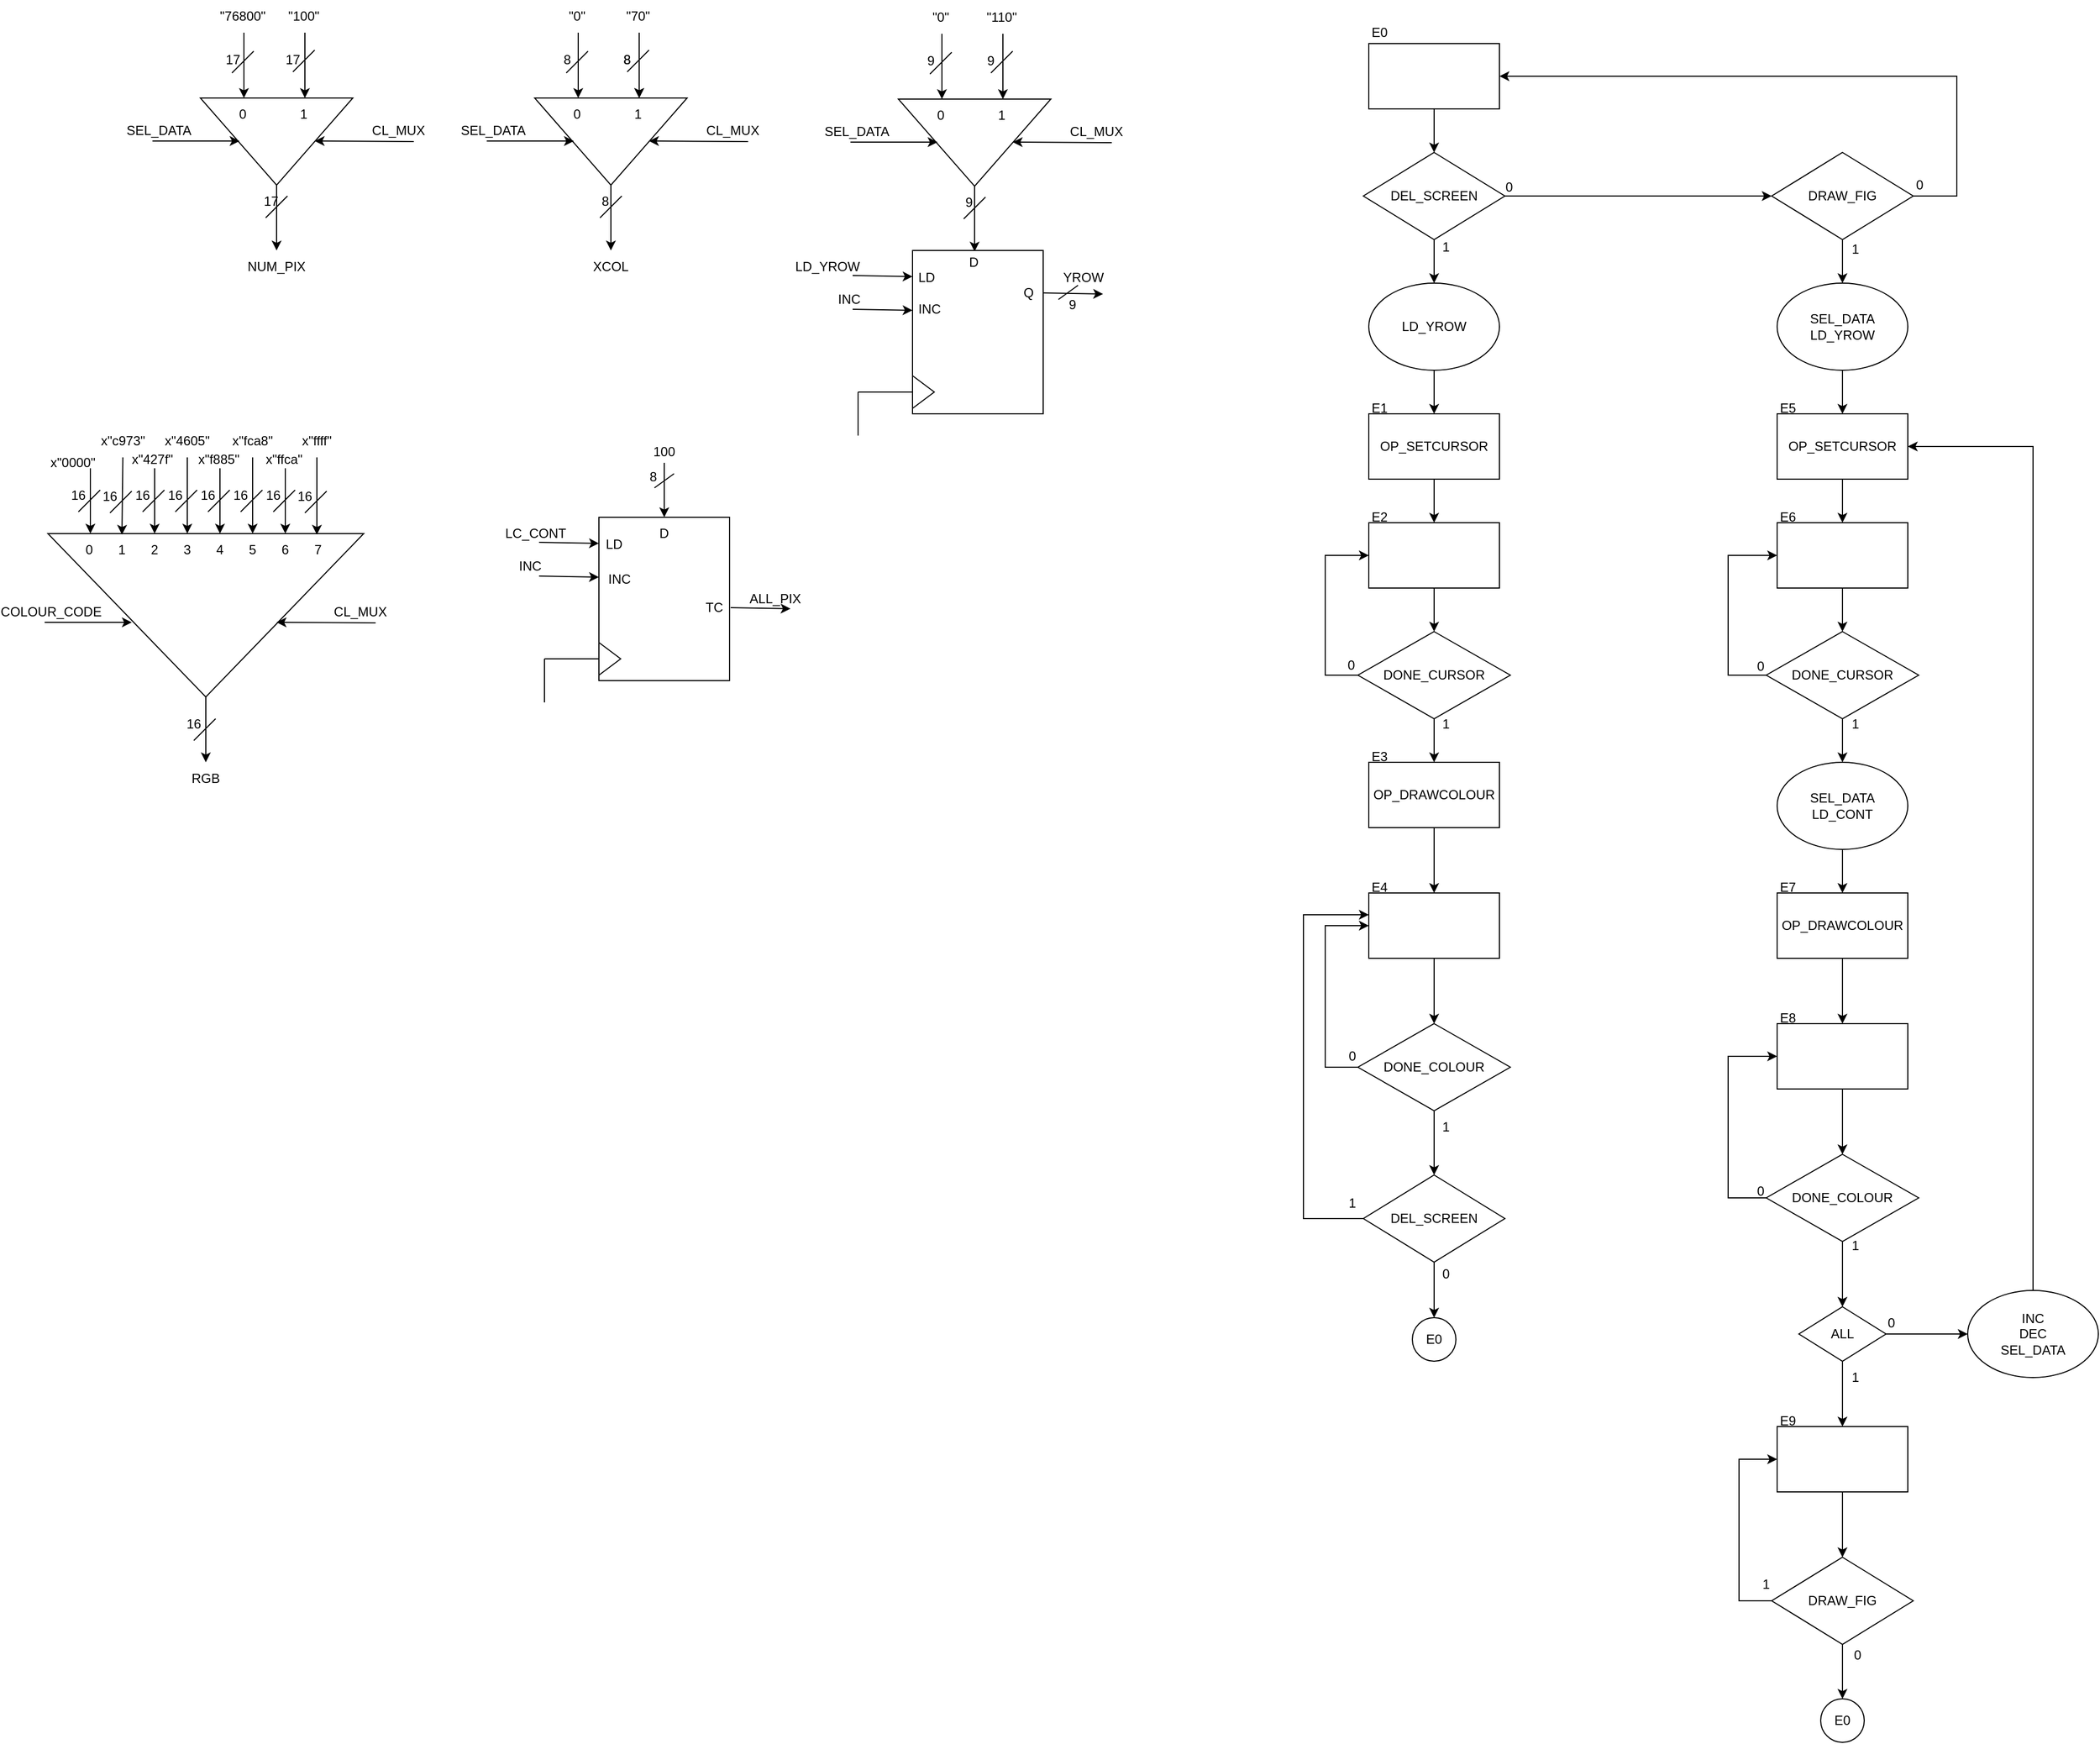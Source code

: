<mxfile version="20.5.1" type="onedrive"><diagram id="f9Krk2Z9ukGg-gBR1QlP" name="Página-1"><mxGraphModel grid="1" page="1" gridSize="10" guides="1" tooltips="1" connect="1" arrows="1" fold="1" pageScale="1" pageWidth="827" pageHeight="1169" math="0" shadow="0"><root><mxCell id="0"/><mxCell id="1" parent="0"/><mxCell id="RwwSbofDr1X14OqFHABp-1" value="" style="rounded=0;whiteSpace=wrap;html=1;fontSize=12;align=left;" vertex="1" parent="1"><mxGeometry x="-267" y="500" width="120" height="150" as="geometry"/></mxCell><mxCell id="RwwSbofDr1X14OqFHABp-2" value="" style="triangle;whiteSpace=wrap;html=1;fontSize=12;" vertex="1" parent="1"><mxGeometry x="-267" y="615" width="20" height="30" as="geometry"/></mxCell><mxCell id="RwwSbofDr1X14OqFHABp-3" value="" style="endArrow=none;html=1;rounded=0;fontSize=12;entryX=0;entryY=0.5;entryDx=0;entryDy=0;" edge="1" parent="1"><mxGeometry width="50" height="50" relative="1" as="geometry"><mxPoint x="-317" y="630" as="sourcePoint"/><mxPoint x="-267" y="630" as="targetPoint"/></mxGeometry></mxCell><mxCell id="RwwSbofDr1X14OqFHABp-4" value="" style="endArrow=none;html=1;rounded=0;fontSize=12;" edge="1" parent="1"><mxGeometry width="50" height="50" relative="1" as="geometry"><mxPoint x="-317" y="670" as="sourcePoint"/><mxPoint x="-317" y="630" as="targetPoint"/></mxGeometry></mxCell><mxCell id="RwwSbofDr1X14OqFHABp-5" value="" style="endArrow=classic;html=1;rounded=0;fontSize=12;" edge="1" parent="1"><mxGeometry width="50" height="50" relative="1" as="geometry"><mxPoint x="-322" y="523" as="sourcePoint"/><mxPoint x="-267" y="524" as="targetPoint"/></mxGeometry></mxCell><mxCell id="RwwSbofDr1X14OqFHABp-6" value="" style="endArrow=classic;html=1;rounded=0;fontSize=12;" edge="1" parent="1"><mxGeometry width="50" height="50" relative="1" as="geometry"><mxPoint x="-322" y="554" as="sourcePoint"/><mxPoint x="-267" y="555" as="targetPoint"/></mxGeometry></mxCell><mxCell id="RwwSbofDr1X14OqFHABp-7" value="" style="endArrow=classic;html=1;rounded=0;fontSize=12;" edge="1" parent="1"><mxGeometry width="50" height="50" relative="1" as="geometry"><mxPoint x="-146" y="583" as="sourcePoint"/><mxPoint x="-91" y="584" as="targetPoint"/></mxGeometry></mxCell><mxCell id="RwwSbofDr1X14OqFHABp-8" value="" style="endArrow=classic;html=1;rounded=0;fontSize=12;entryX=0.5;entryY=0;entryDx=0;entryDy=0;" edge="1" parent="1" target="RwwSbofDr1X14OqFHABp-1"><mxGeometry width="50" height="50" relative="1" as="geometry"><mxPoint x="-207" y="450" as="sourcePoint"/><mxPoint x="-107" y="500" as="targetPoint"/></mxGeometry></mxCell><mxCell id="RwwSbofDr1X14OqFHABp-9" value="100" style="text;html=1;strokeColor=none;fillColor=none;align=center;verticalAlign=middle;whiteSpace=wrap;rounded=0;" vertex="1" parent="1"><mxGeometry x="-237" y="425" width="60" height="30" as="geometry"/></mxCell><mxCell id="RwwSbofDr1X14OqFHABp-13" value="LC_CONT" style="text;html=1;strokeColor=none;fillColor=none;align=center;verticalAlign=middle;whiteSpace=wrap;rounded=0;" vertex="1" parent="1"><mxGeometry x="-355" y="500" width="60" height="30" as="geometry"/></mxCell><mxCell id="RwwSbofDr1X14OqFHABp-14" value="INC" style="text;html=1;strokeColor=none;fillColor=none;align=center;verticalAlign=middle;whiteSpace=wrap;rounded=0;" vertex="1" parent="1"><mxGeometry x="-360" y="530" width="60" height="30" as="geometry"/></mxCell><mxCell id="RwwSbofDr1X14OqFHABp-15" value="ALL_PIX" style="text;html=1;strokeColor=none;fillColor=none;align=center;verticalAlign=middle;whiteSpace=wrap;rounded=0;" vertex="1" parent="1"><mxGeometry x="-135" y="560" width="60" height="30" as="geometry"/></mxCell><mxCell id="RwwSbofDr1X14OqFHABp-16" value="" style="endArrow=none;html=1;rounded=0;" edge="1" parent="1"><mxGeometry width="50" height="50" relative="1" as="geometry"><mxPoint x="-216" y="473" as="sourcePoint"/><mxPoint x="-198" y="460" as="targetPoint"/></mxGeometry></mxCell><mxCell id="RwwSbofDr1X14OqFHABp-17" value="8" style="text;html=1;strokeColor=none;fillColor=none;align=center;verticalAlign=middle;whiteSpace=wrap;rounded=0;" vertex="1" parent="1"><mxGeometry x="-232" y="453" width="30" height="20" as="geometry"/></mxCell><mxCell id="RwwSbofDr1X14OqFHABp-18" value="D" style="text;html=1;strokeColor=none;fillColor=none;align=center;verticalAlign=middle;whiteSpace=wrap;rounded=0;" vertex="1" parent="1"><mxGeometry x="-237" y="500" width="60" height="30" as="geometry"/></mxCell><mxCell id="RwwSbofDr1X14OqFHABp-19" value="LD" style="text;html=1;strokeColor=none;fillColor=none;align=center;verticalAlign=middle;whiteSpace=wrap;rounded=0;" vertex="1" parent="1"><mxGeometry x="-283" y="510" width="60" height="30" as="geometry"/></mxCell><mxCell id="RwwSbofDr1X14OqFHABp-20" value="INC" style="text;html=1;strokeColor=none;fillColor=none;align=center;verticalAlign=middle;whiteSpace=wrap;rounded=0;" vertex="1" parent="1"><mxGeometry x="-278" y="542" width="60" height="30" as="geometry"/></mxCell><mxCell id="RwwSbofDr1X14OqFHABp-21" value="TC" style="text;html=1;strokeColor=none;fillColor=none;align=center;verticalAlign=middle;whiteSpace=wrap;rounded=0;" vertex="1" parent="1"><mxGeometry x="-191" y="568" width="60" height="30" as="geometry"/></mxCell><mxCell id="RwwSbofDr1X14OqFHABp-22" value="" style="triangle;whiteSpace=wrap;html=1;rotation=90;" vertex="1" parent="1"><mxGeometry x="-296" y="85" width="80" height="140" as="geometry"/></mxCell><mxCell id="RwwSbofDr1X14OqFHABp-23" value="" style="endArrow=classic;html=1;rounded=0;" edge="1" parent="1"><mxGeometry width="50" height="50" relative="1" as="geometry"><mxPoint x="-286" y="55" as="sourcePoint"/><mxPoint x="-286" y="115" as="targetPoint"/></mxGeometry></mxCell><mxCell id="RwwSbofDr1X14OqFHABp-24" value="" style="endArrow=classic;html=1;rounded=0;" edge="1" parent="1"><mxGeometry width="50" height="50" relative="1" as="geometry"><mxPoint x="-230" y="55" as="sourcePoint"/><mxPoint x="-230" y="115" as="targetPoint"/></mxGeometry></mxCell><mxCell id="RwwSbofDr1X14OqFHABp-25" value="0" style="text;html=1;strokeColor=none;fillColor=none;align=center;verticalAlign=middle;whiteSpace=wrap;rounded=0;" vertex="1" parent="1"><mxGeometry x="-302" y="115" width="30" height="30" as="geometry"/></mxCell><mxCell id="RwwSbofDr1X14OqFHABp-26" value="1" style="text;html=1;strokeColor=none;fillColor=none;align=center;verticalAlign=middle;whiteSpace=wrap;rounded=0;" vertex="1" parent="1"><mxGeometry x="-241" y="115" width="20" height="30" as="geometry"/></mxCell><mxCell id="RwwSbofDr1X14OqFHABp-27" value="" style="endArrow=classic;html=1;rounded=0;" edge="1" parent="1"><mxGeometry width="50" height="50" relative="1" as="geometry"><mxPoint x="-370" y="154.5" as="sourcePoint"/><mxPoint x="-290" y="154.5" as="targetPoint"/></mxGeometry></mxCell><mxCell id="RwwSbofDr1X14OqFHABp-28" value="" style="endArrow=classic;html=1;rounded=0;" edge="1" parent="1"><mxGeometry width="50" height="50" relative="1" as="geometry"><mxPoint x="-130" y="155" as="sourcePoint"/><mxPoint x="-221" y="154.5" as="targetPoint"/></mxGeometry></mxCell><mxCell id="RwwSbofDr1X14OqFHABp-29" value="&quot;0&quot;" style="text;html=1;strokeColor=none;fillColor=none;align=center;verticalAlign=middle;whiteSpace=wrap;rounded=0;" vertex="1" parent="1"><mxGeometry x="-317" y="25" width="60" height="30" as="geometry"/></mxCell><mxCell id="RwwSbofDr1X14OqFHABp-30" value="&quot;70&quot;" style="text;html=1;strokeColor=none;fillColor=none;align=center;verticalAlign=middle;whiteSpace=wrap;rounded=0;" vertex="1" parent="1"><mxGeometry x="-261" y="25" width="60" height="30" as="geometry"/></mxCell><mxCell id="RwwSbofDr1X14OqFHABp-31" value="SEL_DATA" style="text;html=1;strokeColor=none;fillColor=none;align=center;verticalAlign=middle;whiteSpace=wrap;rounded=0;" vertex="1" parent="1"><mxGeometry x="-394" y="130" width="60" height="30" as="geometry"/></mxCell><mxCell id="RwwSbofDr1X14OqFHABp-34" value="CL_MUX" style="text;html=1;strokeColor=none;fillColor=none;align=center;verticalAlign=middle;whiteSpace=wrap;rounded=0;" vertex="1" parent="1"><mxGeometry x="-174" y="130" width="60" height="30" as="geometry"/></mxCell><mxCell id="RwwSbofDr1X14OqFHABp-35" value="" style="endArrow=classic;html=1;rounded=0;" edge="1" parent="1"><mxGeometry width="50" height="50" relative="1" as="geometry"><mxPoint x="-256" y="195" as="sourcePoint"/><mxPoint x="-256" y="255" as="targetPoint"/></mxGeometry></mxCell><mxCell id="RwwSbofDr1X14OqFHABp-36" value="XCOL" style="text;html=1;strokeColor=none;fillColor=none;align=center;verticalAlign=middle;whiteSpace=wrap;rounded=0;" vertex="1" parent="1"><mxGeometry x="-286" y="255" width="60" height="30" as="geometry"/></mxCell><mxCell id="RwwSbofDr1X14OqFHABp-37" value="" style="endArrow=none;html=1;rounded=0;" edge="1" parent="1"><mxGeometry width="50" height="50" relative="1" as="geometry"><mxPoint x="-297" y="92" as="sourcePoint"/><mxPoint x="-277" y="72" as="targetPoint"/></mxGeometry></mxCell><mxCell id="RwwSbofDr1X14OqFHABp-38" value="" style="endArrow=none;html=1;rounded=0;" edge="1" parent="1"><mxGeometry width="50" height="50" relative="1" as="geometry"><mxPoint x="-241" y="91" as="sourcePoint"/><mxPoint x="-221" y="71" as="targetPoint"/></mxGeometry></mxCell><mxCell id="RwwSbofDr1X14OqFHABp-39" value="" style="endArrow=none;html=1;rounded=0;" edge="1" parent="1"><mxGeometry width="50" height="50" relative="1" as="geometry"><mxPoint x="-266" y="225" as="sourcePoint"/><mxPoint x="-246" y="205" as="targetPoint"/></mxGeometry></mxCell><mxCell id="RwwSbofDr1X14OqFHABp-40" value="8" style="text;html=1;strokeColor=none;fillColor=none;align=center;verticalAlign=middle;whiteSpace=wrap;rounded=0;" vertex="1" parent="1"><mxGeometry x="-311" y="65" width="30" height="30" as="geometry"/></mxCell><mxCell id="RwwSbofDr1X14OqFHABp-41" value="8" style="text;html=1;strokeColor=none;fillColor=none;align=center;verticalAlign=middle;whiteSpace=wrap;rounded=0;" vertex="1" parent="1"><mxGeometry x="-256" y="65" width="30" height="30" as="geometry"/></mxCell><mxCell id="RwwSbofDr1X14OqFHABp-42" value="8" style="text;html=1;strokeColor=none;fillColor=none;align=center;verticalAlign=middle;whiteSpace=wrap;rounded=0;" vertex="1" parent="1"><mxGeometry x="-276" y="195" width="30" height="30" as="geometry"/></mxCell><mxCell id="RwwSbofDr1X14OqFHABp-43" value="" style="triangle;whiteSpace=wrap;html=1;rotation=90;" vertex="1" parent="1"><mxGeometry x="-603" y="85" width="80" height="140" as="geometry"/></mxCell><mxCell id="RwwSbofDr1X14OqFHABp-44" value="" style="endArrow=classic;html=1;rounded=0;" edge="1" parent="1"><mxGeometry width="50" height="50" relative="1" as="geometry"><mxPoint x="-593" y="55" as="sourcePoint"/><mxPoint x="-593" y="115" as="targetPoint"/></mxGeometry></mxCell><mxCell id="RwwSbofDr1X14OqFHABp-45" value="" style="endArrow=classic;html=1;rounded=0;" edge="1" parent="1"><mxGeometry width="50" height="50" relative="1" as="geometry"><mxPoint x="-537" y="55" as="sourcePoint"/><mxPoint x="-537" y="115" as="targetPoint"/></mxGeometry></mxCell><mxCell id="RwwSbofDr1X14OqFHABp-46" value="0" style="text;html=1;strokeColor=none;fillColor=none;align=center;verticalAlign=middle;whiteSpace=wrap;rounded=0;" vertex="1" parent="1"><mxGeometry x="-609" y="115" width="30" height="30" as="geometry"/></mxCell><mxCell id="RwwSbofDr1X14OqFHABp-47" value="1" style="text;html=1;strokeColor=none;fillColor=none;align=center;verticalAlign=middle;whiteSpace=wrap;rounded=0;" vertex="1" parent="1"><mxGeometry x="-548" y="115" width="20" height="30" as="geometry"/></mxCell><mxCell id="RwwSbofDr1X14OqFHABp-48" value="" style="endArrow=classic;html=1;rounded=0;" edge="1" parent="1"><mxGeometry width="50" height="50" relative="1" as="geometry"><mxPoint x="-677" y="154.5" as="sourcePoint"/><mxPoint x="-597" y="154.5" as="targetPoint"/></mxGeometry></mxCell><mxCell id="RwwSbofDr1X14OqFHABp-49" value="" style="endArrow=classic;html=1;rounded=0;" edge="1" parent="1"><mxGeometry width="50" height="50" relative="1" as="geometry"><mxPoint x="-437" y="155" as="sourcePoint"/><mxPoint x="-528" y="154.5" as="targetPoint"/></mxGeometry></mxCell><mxCell id="RwwSbofDr1X14OqFHABp-50" value="&quot;76800&quot;" style="text;html=1;strokeColor=none;fillColor=none;align=center;verticalAlign=middle;whiteSpace=wrap;rounded=0;" vertex="1" parent="1"><mxGeometry x="-624" y="25" width="60" height="30" as="geometry"/></mxCell><mxCell id="RwwSbofDr1X14OqFHABp-51" value="&quot;100&quot;" style="text;html=1;strokeColor=none;fillColor=none;align=center;verticalAlign=middle;whiteSpace=wrap;rounded=0;" vertex="1" parent="1"><mxGeometry x="-568" y="25" width="60" height="30" as="geometry"/></mxCell><mxCell id="RwwSbofDr1X14OqFHABp-52" value="SEL_DATA" style="text;html=1;strokeColor=none;fillColor=none;align=center;verticalAlign=middle;whiteSpace=wrap;rounded=0;" vertex="1" parent="1"><mxGeometry x="-701" y="130" width="60" height="30" as="geometry"/></mxCell><mxCell id="RwwSbofDr1X14OqFHABp-53" value="CL_MUX" style="text;html=1;strokeColor=none;fillColor=none;align=center;verticalAlign=middle;whiteSpace=wrap;rounded=0;" vertex="1" parent="1"><mxGeometry x="-481" y="130" width="60" height="30" as="geometry"/></mxCell><mxCell id="RwwSbofDr1X14OqFHABp-54" value="" style="endArrow=classic;html=1;rounded=0;" edge="1" parent="1"><mxGeometry width="50" height="50" relative="1" as="geometry"><mxPoint x="-563" y="195" as="sourcePoint"/><mxPoint x="-563" y="255" as="targetPoint"/></mxGeometry></mxCell><mxCell id="RwwSbofDr1X14OqFHABp-55" value="NUM_PIX" style="text;html=1;strokeColor=none;fillColor=none;align=center;verticalAlign=middle;whiteSpace=wrap;rounded=0;" vertex="1" parent="1"><mxGeometry x="-593" y="255" width="60" height="30" as="geometry"/></mxCell><mxCell id="RwwSbofDr1X14OqFHABp-56" value="" style="endArrow=none;html=1;rounded=0;" edge="1" parent="1"><mxGeometry width="50" height="50" relative="1" as="geometry"><mxPoint x="-604" y="92" as="sourcePoint"/><mxPoint x="-584" y="72" as="targetPoint"/></mxGeometry></mxCell><mxCell id="RwwSbofDr1X14OqFHABp-57" value="" style="endArrow=none;html=1;rounded=0;" edge="1" parent="1"><mxGeometry width="50" height="50" relative="1" as="geometry"><mxPoint x="-548" y="91" as="sourcePoint"/><mxPoint x="-528" y="71" as="targetPoint"/></mxGeometry></mxCell><mxCell id="RwwSbofDr1X14OqFHABp-58" value="" style="endArrow=none;html=1;rounded=0;" edge="1" parent="1"><mxGeometry width="50" height="50" relative="1" as="geometry"><mxPoint x="-573" y="225" as="sourcePoint"/><mxPoint x="-553" y="205" as="targetPoint"/></mxGeometry></mxCell><mxCell id="RwwSbofDr1X14OqFHABp-59" value="17" style="text;html=1;strokeColor=none;fillColor=none;align=center;verticalAlign=middle;whiteSpace=wrap;rounded=0;" vertex="1" parent="1"><mxGeometry x="-618" y="65" width="30" height="30" as="geometry"/></mxCell><mxCell id="RwwSbofDr1X14OqFHABp-60" value="17" style="text;html=1;strokeColor=none;fillColor=none;align=center;verticalAlign=middle;whiteSpace=wrap;rounded=0;" vertex="1" parent="1"><mxGeometry x="-563" y="65" width="30" height="30" as="geometry"/></mxCell><mxCell id="RwwSbofDr1X14OqFHABp-61" value="17" style="text;html=1;strokeColor=none;fillColor=none;align=center;verticalAlign=middle;whiteSpace=wrap;rounded=0;" vertex="1" parent="1"><mxGeometry x="-583" y="195" width="30" height="30" as="geometry"/></mxCell><mxCell id="RwwSbofDr1X14OqFHABp-62" value="" style="triangle;whiteSpace=wrap;html=1;rotation=90;" vertex="1" parent="1"><mxGeometry x="38" y="86" width="80" height="140" as="geometry"/></mxCell><mxCell id="RwwSbofDr1X14OqFHABp-63" value="" style="endArrow=classic;html=1;rounded=0;" edge="1" parent="1"><mxGeometry width="50" height="50" relative="1" as="geometry"><mxPoint x="48" y="56" as="sourcePoint"/><mxPoint x="48" y="116" as="targetPoint"/></mxGeometry></mxCell><mxCell id="RwwSbofDr1X14OqFHABp-64" value="" style="endArrow=classic;html=1;rounded=0;" edge="1" parent="1"><mxGeometry width="50" height="50" relative="1" as="geometry"><mxPoint x="104" y="56" as="sourcePoint"/><mxPoint x="104" y="116" as="targetPoint"/></mxGeometry></mxCell><mxCell id="RwwSbofDr1X14OqFHABp-65" value="0" style="text;html=1;strokeColor=none;fillColor=none;align=center;verticalAlign=middle;whiteSpace=wrap;rounded=0;" vertex="1" parent="1"><mxGeometry x="32" y="116" width="30" height="30" as="geometry"/></mxCell><mxCell id="RwwSbofDr1X14OqFHABp-66" value="1" style="text;html=1;strokeColor=none;fillColor=none;align=center;verticalAlign=middle;whiteSpace=wrap;rounded=0;" vertex="1" parent="1"><mxGeometry x="93" y="116" width="20" height="30" as="geometry"/></mxCell><mxCell id="RwwSbofDr1X14OqFHABp-67" value="" style="endArrow=classic;html=1;rounded=0;" edge="1" parent="1"><mxGeometry width="50" height="50" relative="1" as="geometry"><mxPoint x="-36" y="155.5" as="sourcePoint"/><mxPoint x="44" y="155.5" as="targetPoint"/></mxGeometry></mxCell><mxCell id="RwwSbofDr1X14OqFHABp-68" value="" style="endArrow=classic;html=1;rounded=0;" edge="1" parent="1"><mxGeometry width="50" height="50" relative="1" as="geometry"><mxPoint x="204" y="156" as="sourcePoint"/><mxPoint x="113" y="155.5" as="targetPoint"/></mxGeometry></mxCell><mxCell id="RwwSbofDr1X14OqFHABp-69" value="&quot;0&quot;" style="text;html=1;strokeColor=none;fillColor=none;align=center;verticalAlign=middle;whiteSpace=wrap;rounded=0;" vertex="1" parent="1"><mxGeometry x="17" y="26" width="60" height="30" as="geometry"/></mxCell><mxCell id="RwwSbofDr1X14OqFHABp-70" value="&quot;110&quot;" style="text;html=1;strokeColor=none;fillColor=none;align=center;verticalAlign=middle;whiteSpace=wrap;rounded=0;" vertex="1" parent="1"><mxGeometry x="73" y="26" width="60" height="30" as="geometry"/></mxCell><mxCell id="RwwSbofDr1X14OqFHABp-71" value="SEL_DATA" style="text;html=1;strokeColor=none;fillColor=none;align=center;verticalAlign=middle;whiteSpace=wrap;rounded=0;" vertex="1" parent="1"><mxGeometry x="-60" y="131" width="60" height="30" as="geometry"/></mxCell><mxCell id="RwwSbofDr1X14OqFHABp-72" value="CL_MUX" style="text;html=1;strokeColor=none;fillColor=none;align=center;verticalAlign=middle;whiteSpace=wrap;rounded=0;" vertex="1" parent="1"><mxGeometry x="160" y="131" width="60" height="30" as="geometry"/></mxCell><mxCell id="RwwSbofDr1X14OqFHABp-73" value="" style="endArrow=classic;html=1;rounded=0;" edge="1" parent="1"><mxGeometry width="50" height="50" relative="1" as="geometry"><mxPoint x="78" y="196" as="sourcePoint"/><mxPoint x="78" y="256" as="targetPoint"/></mxGeometry></mxCell><mxCell id="RwwSbofDr1X14OqFHABp-75" value="" style="endArrow=none;html=1;rounded=0;" edge="1" parent="1"><mxGeometry width="50" height="50" relative="1" as="geometry"><mxPoint x="37" y="93" as="sourcePoint"/><mxPoint x="57" y="73" as="targetPoint"/></mxGeometry></mxCell><mxCell id="RwwSbofDr1X14OqFHABp-76" value="" style="endArrow=none;html=1;rounded=0;" edge="1" parent="1"><mxGeometry width="50" height="50" relative="1" as="geometry"><mxPoint x="93" y="92" as="sourcePoint"/><mxPoint x="113" y="72" as="targetPoint"/></mxGeometry></mxCell><mxCell id="RwwSbofDr1X14OqFHABp-77" value="" style="endArrow=none;html=1;rounded=0;" edge="1" parent="1"><mxGeometry width="50" height="50" relative="1" as="geometry"><mxPoint x="68" y="226" as="sourcePoint"/><mxPoint x="88" y="206" as="targetPoint"/></mxGeometry></mxCell><mxCell id="RwwSbofDr1X14OqFHABp-78" value="9" style="text;html=1;strokeColor=none;fillColor=none;align=center;verticalAlign=middle;whiteSpace=wrap;rounded=0;" vertex="1" parent="1"><mxGeometry x="23" y="66" width="30" height="30" as="geometry"/></mxCell><mxCell id="RwwSbofDr1X14OqFHABp-79" value="9" style="text;html=1;strokeColor=none;fillColor=none;align=center;verticalAlign=middle;whiteSpace=wrap;rounded=0;" vertex="1" parent="1"><mxGeometry x="78" y="66" width="30" height="30" as="geometry"/></mxCell><mxCell id="RwwSbofDr1X14OqFHABp-80" value="9" style="text;html=1;strokeColor=none;fillColor=none;align=center;verticalAlign=middle;whiteSpace=wrap;rounded=0;" vertex="1" parent="1"><mxGeometry x="58" y="196" width="30" height="30" as="geometry"/></mxCell><mxCell id="RwwSbofDr1X14OqFHABp-81" value="&amp;nbsp; &amp;nbsp; &amp;nbsp; &amp;nbsp; &amp;nbsp; &amp;nbsp; &amp;nbsp; &amp;nbsp;D&lt;br&gt;&amp;nbsp;LD&lt;br&gt;&amp;nbsp; &amp;nbsp; &amp;nbsp; &amp;nbsp; &amp;nbsp; &amp;nbsp; &amp;nbsp; &amp;nbsp; &amp;nbsp; &amp;nbsp; &amp;nbsp; &amp;nbsp; &amp;nbsp; &amp;nbsp; &amp;nbsp; Q&lt;br&gt;&amp;nbsp;INC&lt;br&gt;&lt;br&gt;&amp;nbsp; &amp;nbsp; &amp;nbsp; &amp;nbsp; &amp;nbsp; &amp;nbsp; &amp;nbsp; &amp;nbsp; &amp;nbsp; &amp;nbsp; &amp;nbsp; &amp;nbsp; &amp;nbsp; &amp;nbsp; &amp;nbsp;&lt;br&gt;&lt;br&gt;&lt;br&gt;&lt;br&gt;&lt;br&gt;" style="rounded=0;whiteSpace=wrap;html=1;fontSize=12;align=left;" vertex="1" parent="1"><mxGeometry x="21" y="255" width="120" height="150" as="geometry"/></mxCell><mxCell id="RwwSbofDr1X14OqFHABp-82" value="" style="triangle;whiteSpace=wrap;html=1;fontSize=12;" vertex="1" parent="1"><mxGeometry x="21" y="370" width="20" height="30" as="geometry"/></mxCell><mxCell id="RwwSbofDr1X14OqFHABp-83" value="" style="endArrow=none;html=1;rounded=0;fontSize=12;entryX=0;entryY=0.5;entryDx=0;entryDy=0;" edge="1" parent="1"><mxGeometry width="50" height="50" relative="1" as="geometry"><mxPoint x="-29" y="385" as="sourcePoint"/><mxPoint x="21" y="385" as="targetPoint"/></mxGeometry></mxCell><mxCell id="RwwSbofDr1X14OqFHABp-84" value="" style="endArrow=none;html=1;rounded=0;fontSize=12;" edge="1" parent="1"><mxGeometry width="50" height="50" relative="1" as="geometry"><mxPoint x="-29" y="425" as="sourcePoint"/><mxPoint x="-29" y="385" as="targetPoint"/></mxGeometry></mxCell><mxCell id="RwwSbofDr1X14OqFHABp-85" value="" style="endArrow=classic;html=1;rounded=0;fontSize=12;" edge="1" parent="1"><mxGeometry width="50" height="50" relative="1" as="geometry"><mxPoint x="-34" y="278" as="sourcePoint"/><mxPoint x="21" y="279" as="targetPoint"/></mxGeometry></mxCell><mxCell id="RwwSbofDr1X14OqFHABp-86" value="" style="endArrow=classic;html=1;rounded=0;fontSize=12;" edge="1" parent="1"><mxGeometry width="50" height="50" relative="1" as="geometry"><mxPoint x="-34" y="309" as="sourcePoint"/><mxPoint x="21" y="310" as="targetPoint"/></mxGeometry></mxCell><mxCell id="RwwSbofDr1X14OqFHABp-87" value="" style="endArrow=classic;html=1;rounded=0;fontSize=12;" edge="1" parent="1"><mxGeometry width="50" height="50" relative="1" as="geometry"><mxPoint x="141" y="294" as="sourcePoint"/><mxPoint x="196" y="295" as="targetPoint"/></mxGeometry></mxCell><mxCell id="RwwSbofDr1X14OqFHABp-90" value="LD_YROW" style="text;html=1;strokeColor=none;fillColor=none;align=center;verticalAlign=middle;whiteSpace=wrap;rounded=0;" vertex="1" parent="1"><mxGeometry x="-87" y="255" width="60" height="30" as="geometry"/></mxCell><mxCell id="RwwSbofDr1X14OqFHABp-91" value="INC" style="text;html=1;strokeColor=none;fillColor=none;align=center;verticalAlign=middle;whiteSpace=wrap;rounded=0;" vertex="1" parent="1"><mxGeometry x="-67" y="285" width="60" height="30" as="geometry"/></mxCell><mxCell id="RwwSbofDr1X14OqFHABp-92" value="YROW" style="text;html=1;strokeColor=none;fillColor=none;align=center;verticalAlign=middle;whiteSpace=wrap;rounded=0;" vertex="1" parent="1"><mxGeometry x="148" y="265" width="60" height="30" as="geometry"/></mxCell><mxCell id="RwwSbofDr1X14OqFHABp-94" value="" style="endArrow=none;html=1;rounded=0;" edge="1" parent="1"><mxGeometry width="50" height="50" relative="1" as="geometry"><mxPoint x="155" y="300" as="sourcePoint"/><mxPoint x="173" y="287" as="targetPoint"/></mxGeometry></mxCell><mxCell id="RwwSbofDr1X14OqFHABp-96" value="9" style="text;html=1;strokeColor=none;fillColor=none;align=center;verticalAlign=middle;whiteSpace=wrap;rounded=0;" vertex="1" parent="1"><mxGeometry x="153" y="295" width="30" height="20" as="geometry"/></mxCell><mxCell id="RwwSbofDr1X14OqFHABp-115" value="" style="triangle;whiteSpace=wrap;html=1;rotation=90;" vertex="1" parent="1"><mxGeometry x="-703" y="445" width="150" height="290" as="geometry"/></mxCell><mxCell id="RwwSbofDr1X14OqFHABp-116" value="0&amp;nbsp; &amp;nbsp; &amp;nbsp; &amp;nbsp;1&amp;nbsp; &amp;nbsp; &amp;nbsp; &amp;nbsp;2&amp;nbsp; &amp;nbsp; &amp;nbsp; &amp;nbsp;3&amp;nbsp; &amp;nbsp; &amp;nbsp; &amp;nbsp;4&amp;nbsp; &amp;nbsp; &amp;nbsp; &amp;nbsp;5&amp;nbsp; &amp;nbsp; &amp;nbsp; &amp;nbsp;6&amp;nbsp; &amp;nbsp; &amp;nbsp; &amp;nbsp;7" style="text;html=1;strokeColor=none;fillColor=none;align=center;verticalAlign=middle;whiteSpace=wrap;rounded=0;" vertex="1" parent="1"><mxGeometry x="-750" y="515" width="240" height="30" as="geometry"/></mxCell><mxCell id="RwwSbofDr1X14OqFHABp-117" value="" style="endArrow=classic;html=1;rounded=0;" edge="1" parent="1"><mxGeometry width="50" height="50" relative="1" as="geometry"><mxPoint x="-472" y="597" as="sourcePoint"/><mxPoint x="-563" y="596.5" as="targetPoint"/></mxGeometry></mxCell><mxCell id="RwwSbofDr1X14OqFHABp-118" value="CL_MUX" style="text;html=1;strokeColor=none;fillColor=none;align=center;verticalAlign=middle;whiteSpace=wrap;rounded=0;" vertex="1" parent="1"><mxGeometry x="-516" y="572" width="60" height="30" as="geometry"/></mxCell><mxCell id="RwwSbofDr1X14OqFHABp-119" value="" style="endArrow=classic;html=1;rounded=0;" edge="1" parent="1"><mxGeometry width="50" height="50" relative="1" as="geometry"><mxPoint x="-776" y="596.5" as="sourcePoint"/><mxPoint x="-696" y="596.5" as="targetPoint"/></mxGeometry></mxCell><mxCell id="RwwSbofDr1X14OqFHABp-120" value="COLOUR_CODE" style="text;html=1;strokeColor=none;fillColor=none;align=center;verticalAlign=middle;whiteSpace=wrap;rounded=0;" vertex="1" parent="1"><mxGeometry x="-800" y="572" width="60" height="30" as="geometry"/></mxCell><mxCell id="RwwSbofDr1X14OqFHABp-121" value="" style="endArrow=classic;html=1;rounded=0;" edge="1" parent="1"><mxGeometry width="50" height="50" relative="1" as="geometry"><mxPoint x="-230" y="55" as="sourcePoint"/><mxPoint x="-230" y="115" as="targetPoint"/></mxGeometry></mxCell><mxCell id="RwwSbofDr1X14OqFHABp-122" value="8" style="text;html=1;strokeColor=none;fillColor=none;align=center;verticalAlign=middle;whiteSpace=wrap;rounded=0;" vertex="1" parent="1"><mxGeometry x="-256" y="65" width="30" height="30" as="geometry"/></mxCell><mxCell id="RwwSbofDr1X14OqFHABp-123" value="" style="endArrow=classic;html=1;rounded=0;" edge="1" parent="1"><mxGeometry width="50" height="50" relative="1" as="geometry"><mxPoint x="-734" y="455" as="sourcePoint"/><mxPoint x="-734" y="515" as="targetPoint"/></mxGeometry></mxCell><mxCell id="RwwSbofDr1X14OqFHABp-124" value="16" style="text;html=1;strokeColor=none;fillColor=none;align=center;verticalAlign=middle;whiteSpace=wrap;rounded=0;" vertex="1" parent="1"><mxGeometry x="-760" y="465" width="30" height="30" as="geometry"/></mxCell><mxCell id="RwwSbofDr1X14OqFHABp-125" value="" style="endArrow=none;html=1;rounded=0;" edge="1" parent="1"><mxGeometry width="50" height="50" relative="1" as="geometry"><mxPoint x="-745" y="495" as="sourcePoint"/><mxPoint x="-725" y="475" as="targetPoint"/></mxGeometry></mxCell><mxCell id="RwwSbofDr1X14OqFHABp-126" value="" style="endArrow=classic;html=1;rounded=0;" edge="1" parent="1" source="RwwSbofDr1X14OqFHABp-237"><mxGeometry width="50" height="50" relative="1" as="geometry"><mxPoint x="-705" y="456" as="sourcePoint"/><mxPoint x="-705" y="516" as="targetPoint"/></mxGeometry></mxCell><mxCell id="RwwSbofDr1X14OqFHABp-127" value="16" style="text;html=1;strokeColor=none;fillColor=none;align=center;verticalAlign=middle;whiteSpace=wrap;rounded=0;" vertex="1" parent="1"><mxGeometry x="-731" y="466" width="30" height="30" as="geometry"/></mxCell><mxCell id="RwwSbofDr1X14OqFHABp-128" value="" style="endArrow=none;html=1;rounded=0;" edge="1" parent="1"><mxGeometry width="50" height="50" relative="1" as="geometry"><mxPoint x="-716" y="496" as="sourcePoint"/><mxPoint x="-696" y="476" as="targetPoint"/></mxGeometry></mxCell><mxCell id="RwwSbofDr1X14OqFHABp-129" value="" style="endArrow=classic;html=1;rounded=0;" edge="1" parent="1"><mxGeometry width="50" height="50" relative="1" as="geometry"><mxPoint x="-675" y="455" as="sourcePoint"/><mxPoint x="-675" y="515" as="targetPoint"/></mxGeometry></mxCell><mxCell id="RwwSbofDr1X14OqFHABp-130" value="16" style="text;html=1;strokeColor=none;fillColor=none;align=center;verticalAlign=middle;whiteSpace=wrap;rounded=0;" vertex="1" parent="1"><mxGeometry x="-701" y="465" width="30" height="30" as="geometry"/></mxCell><mxCell id="RwwSbofDr1X14OqFHABp-131" value="" style="endArrow=none;html=1;rounded=0;" edge="1" parent="1"><mxGeometry width="50" height="50" relative="1" as="geometry"><mxPoint x="-686" y="495" as="sourcePoint"/><mxPoint x="-666" y="475" as="targetPoint"/></mxGeometry></mxCell><mxCell id="RwwSbofDr1X14OqFHABp-132" value="" style="endArrow=classic;html=1;rounded=0;" edge="1" parent="1" source="RwwSbofDr1X14OqFHABp-239"><mxGeometry width="50" height="50" relative="1" as="geometry"><mxPoint x="-645" y="455" as="sourcePoint"/><mxPoint x="-645" y="515" as="targetPoint"/></mxGeometry></mxCell><mxCell id="RwwSbofDr1X14OqFHABp-133" value="16" style="text;html=1;strokeColor=none;fillColor=none;align=center;verticalAlign=middle;whiteSpace=wrap;rounded=0;" vertex="1" parent="1"><mxGeometry x="-671" y="465" width="30" height="30" as="geometry"/></mxCell><mxCell id="RwwSbofDr1X14OqFHABp-134" value="" style="endArrow=none;html=1;rounded=0;" edge="1" parent="1"><mxGeometry width="50" height="50" relative="1" as="geometry"><mxPoint x="-656" y="495" as="sourcePoint"/><mxPoint x="-636" y="475" as="targetPoint"/></mxGeometry></mxCell><mxCell id="RwwSbofDr1X14OqFHABp-135" value="" style="endArrow=classic;html=1;rounded=0;" edge="1" parent="1"><mxGeometry width="50" height="50" relative="1" as="geometry"><mxPoint x="-615" y="455" as="sourcePoint"/><mxPoint x="-615" y="515" as="targetPoint"/></mxGeometry></mxCell><mxCell id="RwwSbofDr1X14OqFHABp-136" value="16" style="text;html=1;strokeColor=none;fillColor=none;align=center;verticalAlign=middle;whiteSpace=wrap;rounded=0;" vertex="1" parent="1"><mxGeometry x="-641" y="465" width="30" height="30" as="geometry"/></mxCell><mxCell id="RwwSbofDr1X14OqFHABp-137" value="" style="endArrow=none;html=1;rounded=0;" edge="1" parent="1"><mxGeometry width="50" height="50" relative="1" as="geometry"><mxPoint x="-626" y="495" as="sourcePoint"/><mxPoint x="-606" y="475" as="targetPoint"/></mxGeometry></mxCell><mxCell id="RwwSbofDr1X14OqFHABp-138" value="" style="endArrow=classic;html=1;rounded=0;" edge="1" parent="1" source="RwwSbofDr1X14OqFHABp-241"><mxGeometry width="50" height="50" relative="1" as="geometry"><mxPoint x="-585" y="455" as="sourcePoint"/><mxPoint x="-585" y="515" as="targetPoint"/></mxGeometry></mxCell><mxCell id="RwwSbofDr1X14OqFHABp-139" value="16" style="text;html=1;strokeColor=none;fillColor=none;align=center;verticalAlign=middle;whiteSpace=wrap;rounded=0;" vertex="1" parent="1"><mxGeometry x="-611" y="465" width="30" height="30" as="geometry"/></mxCell><mxCell id="RwwSbofDr1X14OqFHABp-140" value="" style="endArrow=none;html=1;rounded=0;" edge="1" parent="1"><mxGeometry width="50" height="50" relative="1" as="geometry"><mxPoint x="-596" y="495" as="sourcePoint"/><mxPoint x="-576" y="475" as="targetPoint"/></mxGeometry></mxCell><mxCell id="RwwSbofDr1X14OqFHABp-141" value="" style="endArrow=classic;html=1;rounded=0;" edge="1" parent="1"><mxGeometry width="50" height="50" relative="1" as="geometry"><mxPoint x="-555" y="455" as="sourcePoint"/><mxPoint x="-555" y="515" as="targetPoint"/></mxGeometry></mxCell><mxCell id="RwwSbofDr1X14OqFHABp-142" value="16" style="text;html=1;strokeColor=none;fillColor=none;align=center;verticalAlign=middle;whiteSpace=wrap;rounded=0;" vertex="1" parent="1"><mxGeometry x="-581" y="465" width="30" height="30" as="geometry"/></mxCell><mxCell id="RwwSbofDr1X14OqFHABp-143" value="" style="endArrow=none;html=1;rounded=0;" edge="1" parent="1"><mxGeometry width="50" height="50" relative="1" as="geometry"><mxPoint x="-566" y="495" as="sourcePoint"/><mxPoint x="-546" y="475" as="targetPoint"/></mxGeometry></mxCell><mxCell id="RwwSbofDr1X14OqFHABp-144" value="" style="endArrow=classic;html=1;rounded=0;" edge="1" parent="1" source="RwwSbofDr1X14OqFHABp-243"><mxGeometry width="50" height="50" relative="1" as="geometry"><mxPoint x="-526" y="456" as="sourcePoint"/><mxPoint x="-526" y="516" as="targetPoint"/></mxGeometry></mxCell><mxCell id="RwwSbofDr1X14OqFHABp-145" value="16" style="text;html=1;strokeColor=none;fillColor=none;align=center;verticalAlign=middle;whiteSpace=wrap;rounded=0;" vertex="1" parent="1"><mxGeometry x="-552" y="466" width="30" height="30" as="geometry"/></mxCell><mxCell id="RwwSbofDr1X14OqFHABp-146" value="" style="endArrow=none;html=1;rounded=0;" edge="1" parent="1"><mxGeometry width="50" height="50" relative="1" as="geometry"><mxPoint x="-537" y="496" as="sourcePoint"/><mxPoint x="-517" y="476" as="targetPoint"/></mxGeometry></mxCell><mxCell id="RwwSbofDr1X14OqFHABp-147" value="" style="endArrow=classic;html=1;rounded=0;" edge="1" parent="1"><mxGeometry width="50" height="50" relative="1" as="geometry"><mxPoint x="-628" y="665" as="sourcePoint"/><mxPoint x="-628" y="725" as="targetPoint"/></mxGeometry></mxCell><mxCell id="RwwSbofDr1X14OqFHABp-148" value="16" style="text;html=1;strokeColor=none;fillColor=none;align=center;verticalAlign=middle;whiteSpace=wrap;rounded=0;" vertex="1" parent="1"><mxGeometry x="-654" y="675" width="30" height="30" as="geometry"/></mxCell><mxCell id="RwwSbofDr1X14OqFHABp-149" value="" style="endArrow=none;html=1;rounded=0;" edge="1" parent="1"><mxGeometry width="50" height="50" relative="1" as="geometry"><mxPoint x="-639" y="705" as="sourcePoint"/><mxPoint x="-619" y="685" as="targetPoint"/></mxGeometry></mxCell><mxCell id="RwwSbofDr1X14OqFHABp-150" value="RGB" style="text;html=1;strokeColor=none;fillColor=none;align=center;verticalAlign=middle;whiteSpace=wrap;rounded=0;" vertex="1" parent="1"><mxGeometry x="-658" y="725" width="60" height="30" as="geometry"/></mxCell><mxCell id="RwwSbofDr1X14OqFHABp-151" style="edgeStyle=orthogonalEdgeStyle;rounded=0;orthogonalLoop=1;jettySize=auto;html=1;entryX=0.5;entryY=0;entryDx=0;entryDy=0;" edge="1" parent="1" source="RwwSbofDr1X14OqFHABp-152" target="RwwSbofDr1X14OqFHABp-157"><mxGeometry relative="1" as="geometry"/></mxCell><mxCell id="RwwSbofDr1X14OqFHABp-152" value="" style="rounded=0;whiteSpace=wrap;html=1;" vertex="1" parent="1"><mxGeometry x="440" y="65" width="120" height="60" as="geometry"/></mxCell><mxCell id="RwwSbofDr1X14OqFHABp-153" style="edgeStyle=orthogonalEdgeStyle;rounded=0;orthogonalLoop=1;jettySize=auto;html=1;entryX=0.5;entryY=0;entryDx=0;entryDy=0;" edge="1" parent="1" source="RwwSbofDr1X14OqFHABp-154" target="RwwSbofDr1X14OqFHABp-172"><mxGeometry relative="1" as="geometry"/></mxCell><mxCell id="RwwSbofDr1X14OqFHABp-154" value="OP_SETCURSOR" style="rounded=0;whiteSpace=wrap;html=1;" vertex="1" parent="1"><mxGeometry x="440" y="405" width="120" height="60" as="geometry"/></mxCell><mxCell id="RwwSbofDr1X14OqFHABp-155" style="edgeStyle=orthogonalEdgeStyle;rounded=0;orthogonalLoop=1;jettySize=auto;html=1;" edge="1" parent="1" source="RwwSbofDr1X14OqFHABp-157" target="RwwSbofDr1X14OqFHABp-160"><mxGeometry relative="1" as="geometry"/></mxCell><mxCell id="RwwSbofDr1X14OqFHABp-156" style="edgeStyle=orthogonalEdgeStyle;rounded=0;orthogonalLoop=1;jettySize=auto;html=1;" edge="1" parent="1" source="RwwSbofDr1X14OqFHABp-157" target="RwwSbofDr1X14OqFHABp-162"><mxGeometry relative="1" as="geometry"/></mxCell><mxCell id="RwwSbofDr1X14OqFHABp-157" value="DEL_SCREEN" style="rhombus;whiteSpace=wrap;html=1;" vertex="1" parent="1"><mxGeometry x="435" y="165" width="130" height="80" as="geometry"/></mxCell><mxCell id="RwwSbofDr1X14OqFHABp-158" style="edgeStyle=orthogonalEdgeStyle;rounded=0;orthogonalLoop=1;jettySize=auto;html=1;entryX=1;entryY=0.5;entryDx=0;entryDy=0;" edge="1" parent="1" source="RwwSbofDr1X14OqFHABp-160" target="RwwSbofDr1X14OqFHABp-152"><mxGeometry relative="1" as="geometry"><Array as="points"><mxPoint x="980" y="205"/><mxPoint x="980" y="95"/></Array></mxGeometry></mxCell><mxCell id="RwwSbofDr1X14OqFHABp-159" style="edgeStyle=orthogonalEdgeStyle;rounded=0;orthogonalLoop=1;jettySize=auto;html=1;entryX=0.5;entryY=0;entryDx=0;entryDy=0;" edge="1" parent="1" source="RwwSbofDr1X14OqFHABp-160" target="RwwSbofDr1X14OqFHABp-166"><mxGeometry relative="1" as="geometry"/></mxCell><mxCell id="RwwSbofDr1X14OqFHABp-160" value="DRAW_FIG" style="rhombus;whiteSpace=wrap;html=1;" vertex="1" parent="1"><mxGeometry x="810" y="165" width="130" height="80" as="geometry"/></mxCell><mxCell id="RwwSbofDr1X14OqFHABp-161" style="edgeStyle=orthogonalEdgeStyle;rounded=0;orthogonalLoop=1;jettySize=auto;html=1;" edge="1" parent="1" source="RwwSbofDr1X14OqFHABp-162" target="RwwSbofDr1X14OqFHABp-154"><mxGeometry relative="1" as="geometry"/></mxCell><mxCell id="RwwSbofDr1X14OqFHABp-162" value="LD_YROW" style="ellipse;whiteSpace=wrap;html=1;" vertex="1" parent="1"><mxGeometry x="440" y="285" width="120" height="80" as="geometry"/></mxCell><mxCell id="RwwSbofDr1X14OqFHABp-163" style="edgeStyle=orthogonalEdgeStyle;rounded=0;orthogonalLoop=1;jettySize=auto;html=1;" edge="1" parent="1" source="RwwSbofDr1X14OqFHABp-164" target="RwwSbofDr1X14OqFHABp-174"><mxGeometry relative="1" as="geometry"/></mxCell><mxCell id="RwwSbofDr1X14OqFHABp-164" value="OP_SETCURSOR" style="rounded=0;whiteSpace=wrap;html=1;" vertex="1" parent="1"><mxGeometry x="815" y="405" width="120" height="60" as="geometry"/></mxCell><mxCell id="RwwSbofDr1X14OqFHABp-165" style="edgeStyle=orthogonalEdgeStyle;rounded=0;orthogonalLoop=1;jettySize=auto;html=1;entryX=0.5;entryY=0;entryDx=0;entryDy=0;" edge="1" parent="1" source="RwwSbofDr1X14OqFHABp-166" target="RwwSbofDr1X14OqFHABp-164"><mxGeometry relative="1" as="geometry"/></mxCell><mxCell id="RwwSbofDr1X14OqFHABp-166" value="SEL_DATA&lt;br&gt;LD_YROW" style="ellipse;whiteSpace=wrap;html=1;" vertex="1" parent="1"><mxGeometry x="815" y="285" width="120" height="80" as="geometry"/></mxCell><mxCell id="RwwSbofDr1X14OqFHABp-167" value="0" style="text;html=1;strokeColor=none;fillColor=none;align=center;verticalAlign=middle;whiteSpace=wrap;rounded=0;" vertex="1" parent="1"><mxGeometry x="554" y="182" width="30" height="30" as="geometry"/></mxCell><mxCell id="RwwSbofDr1X14OqFHABp-168" value="0" style="text;html=1;strokeColor=none;fillColor=none;align=center;verticalAlign=middle;whiteSpace=wrap;rounded=0;" vertex="1" parent="1"><mxGeometry x="931" y="180" width="30" height="30" as="geometry"/></mxCell><mxCell id="RwwSbofDr1X14OqFHABp-169" value="1" style="text;html=1;strokeColor=none;fillColor=none;align=center;verticalAlign=middle;whiteSpace=wrap;rounded=0;" vertex="1" parent="1"><mxGeometry x="496" y="237" width="30" height="30" as="geometry"/></mxCell><mxCell id="RwwSbofDr1X14OqFHABp-170" value="1" style="text;html=1;strokeColor=none;fillColor=none;align=center;verticalAlign=middle;whiteSpace=wrap;rounded=0;" vertex="1" parent="1"><mxGeometry x="872" y="239" width="30" height="30" as="geometry"/></mxCell><mxCell id="RwwSbofDr1X14OqFHABp-171" style="edgeStyle=orthogonalEdgeStyle;rounded=0;orthogonalLoop=1;jettySize=auto;html=1;entryX=0.5;entryY=0;entryDx=0;entryDy=0;" edge="1" parent="1" source="RwwSbofDr1X14OqFHABp-172" target="RwwSbofDr1X14OqFHABp-177"><mxGeometry relative="1" as="geometry"/></mxCell><mxCell id="RwwSbofDr1X14OqFHABp-172" value="" style="rounded=0;whiteSpace=wrap;html=1;" vertex="1" parent="1"><mxGeometry x="440" y="505" width="120" height="60" as="geometry"/></mxCell><mxCell id="RwwSbofDr1X14OqFHABp-173" style="edgeStyle=orthogonalEdgeStyle;rounded=0;orthogonalLoop=1;jettySize=auto;html=1;entryX=0.5;entryY=0;entryDx=0;entryDy=0;" edge="1" parent="1" source="RwwSbofDr1X14OqFHABp-174" target="RwwSbofDr1X14OqFHABp-180"><mxGeometry relative="1" as="geometry"/></mxCell><mxCell id="RwwSbofDr1X14OqFHABp-174" value="" style="rounded=0;whiteSpace=wrap;html=1;" vertex="1" parent="1"><mxGeometry x="815" y="505" width="120" height="60" as="geometry"/></mxCell><mxCell id="RwwSbofDr1X14OqFHABp-175" style="edgeStyle=orthogonalEdgeStyle;rounded=0;orthogonalLoop=1;jettySize=auto;html=1;entryX=0;entryY=0.5;entryDx=0;entryDy=0;" edge="1" parent="1" source="RwwSbofDr1X14OqFHABp-177" target="RwwSbofDr1X14OqFHABp-172"><mxGeometry relative="1" as="geometry"><Array as="points"><mxPoint x="400" y="645"/><mxPoint x="400" y="535"/></Array></mxGeometry></mxCell><mxCell id="RwwSbofDr1X14OqFHABp-176" style="edgeStyle=orthogonalEdgeStyle;rounded=0;orthogonalLoop=1;jettySize=auto;html=1;entryX=0.5;entryY=0;entryDx=0;entryDy=0;" edge="1" parent="1" source="RwwSbofDr1X14OqFHABp-177" target="RwwSbofDr1X14OqFHABp-186"><mxGeometry relative="1" as="geometry"/></mxCell><mxCell id="RwwSbofDr1X14OqFHABp-177" value="DONE_CURSOR" style="rhombus;whiteSpace=wrap;html=1;" vertex="1" parent="1"><mxGeometry x="430" y="605" width="140" height="80" as="geometry"/></mxCell><mxCell id="RwwSbofDr1X14OqFHABp-178" style="edgeStyle=orthogonalEdgeStyle;rounded=0;orthogonalLoop=1;jettySize=auto;html=1;entryX=0;entryY=0.5;entryDx=0;entryDy=0;" edge="1" parent="1" source="RwwSbofDr1X14OqFHABp-180" target="RwwSbofDr1X14OqFHABp-174"><mxGeometry relative="1" as="geometry"><Array as="points"><mxPoint x="770" y="645"/><mxPoint x="770" y="535"/></Array></mxGeometry></mxCell><mxCell id="RwwSbofDr1X14OqFHABp-179" style="edgeStyle=orthogonalEdgeStyle;rounded=0;orthogonalLoop=1;jettySize=auto;html=1;entryX=0.5;entryY=0;entryDx=0;entryDy=0;" edge="1" parent="1" source="RwwSbofDr1X14OqFHABp-180" target="RwwSbofDr1X14OqFHABp-184"><mxGeometry relative="1" as="geometry"/></mxCell><mxCell id="RwwSbofDr1X14OqFHABp-180" value="DONE_CURSOR" style="rhombus;whiteSpace=wrap;html=1;" vertex="1" parent="1"><mxGeometry x="805" y="605" width="140" height="80" as="geometry"/></mxCell><mxCell id="RwwSbofDr1X14OqFHABp-181" value="0" style="text;html=1;strokeColor=none;fillColor=none;align=center;verticalAlign=middle;whiteSpace=wrap;rounded=0;" vertex="1" parent="1"><mxGeometry x="409" y="621" width="30" height="30" as="geometry"/></mxCell><mxCell id="RwwSbofDr1X14OqFHABp-182" value="0" style="text;html=1;strokeColor=none;fillColor=none;align=center;verticalAlign=middle;whiteSpace=wrap;rounded=0;" vertex="1" parent="1"><mxGeometry x="785" y="622" width="30" height="30" as="geometry"/></mxCell><mxCell id="RwwSbofDr1X14OqFHABp-183" style="edgeStyle=orthogonalEdgeStyle;rounded=0;orthogonalLoop=1;jettySize=auto;html=1;entryX=0.5;entryY=0;entryDx=0;entryDy=0;" edge="1" parent="1" source="RwwSbofDr1X14OqFHABp-184" target="RwwSbofDr1X14OqFHABp-188"><mxGeometry relative="1" as="geometry"/></mxCell><mxCell id="RwwSbofDr1X14OqFHABp-184" value="SEL_DATA&lt;br&gt;LD_CONT" style="ellipse;whiteSpace=wrap;html=1;" vertex="1" parent="1"><mxGeometry x="815" y="725" width="120" height="80" as="geometry"/></mxCell><mxCell id="RwwSbofDr1X14OqFHABp-185" style="edgeStyle=orthogonalEdgeStyle;rounded=0;orthogonalLoop=1;jettySize=auto;html=1;" edge="1" parent="1" source="RwwSbofDr1X14OqFHABp-186" target="RwwSbofDr1X14OqFHABp-192"><mxGeometry relative="1" as="geometry"/></mxCell><mxCell id="RwwSbofDr1X14OqFHABp-186" value="OP_DRAWCOLOUR" style="rounded=0;whiteSpace=wrap;html=1;" vertex="1" parent="1"><mxGeometry x="440" y="725" width="120" height="60" as="geometry"/></mxCell><mxCell id="RwwSbofDr1X14OqFHABp-187" style="edgeStyle=orthogonalEdgeStyle;rounded=0;orthogonalLoop=1;jettySize=auto;html=1;" edge="1" parent="1" source="RwwSbofDr1X14OqFHABp-188" target="RwwSbofDr1X14OqFHABp-200"><mxGeometry relative="1" as="geometry"/></mxCell><mxCell id="RwwSbofDr1X14OqFHABp-188" value="OP_DRAWCOLOUR" style="rounded=0;whiteSpace=wrap;html=1;" vertex="1" parent="1"><mxGeometry x="815" y="845" width="120" height="60" as="geometry"/></mxCell><mxCell id="RwwSbofDr1X14OqFHABp-189" value="1" style="text;html=1;strokeColor=none;fillColor=none;align=center;verticalAlign=middle;whiteSpace=wrap;rounded=0;" vertex="1" parent="1"><mxGeometry x="496" y="675" width="30" height="30" as="geometry"/></mxCell><mxCell id="RwwSbofDr1X14OqFHABp-190" value="1" style="text;html=1;strokeColor=none;fillColor=none;align=center;verticalAlign=middle;whiteSpace=wrap;rounded=0;" vertex="1" parent="1"><mxGeometry x="872" y="675" width="30" height="30" as="geometry"/></mxCell><mxCell id="RwwSbofDr1X14OqFHABp-191" style="edgeStyle=orthogonalEdgeStyle;rounded=0;orthogonalLoop=1;jettySize=auto;html=1;" edge="1" parent="1" source="RwwSbofDr1X14OqFHABp-192" target="RwwSbofDr1X14OqFHABp-195"><mxGeometry relative="1" as="geometry"/></mxCell><mxCell id="RwwSbofDr1X14OqFHABp-192" value="" style="rounded=0;whiteSpace=wrap;html=1;" vertex="1" parent="1"><mxGeometry x="440" y="845" width="120" height="60" as="geometry"/></mxCell><mxCell id="RwwSbofDr1X14OqFHABp-193" style="edgeStyle=orthogonalEdgeStyle;rounded=0;orthogonalLoop=1;jettySize=auto;html=1;entryX=0;entryY=0.5;entryDx=0;entryDy=0;" edge="1" parent="1" source="RwwSbofDr1X14OqFHABp-195" target="RwwSbofDr1X14OqFHABp-192"><mxGeometry relative="1" as="geometry"><Array as="points"><mxPoint x="400" y="1005"/><mxPoint x="400" y="875"/></Array></mxGeometry></mxCell><mxCell id="RwwSbofDr1X14OqFHABp-194" style="edgeStyle=orthogonalEdgeStyle;rounded=0;orthogonalLoop=1;jettySize=auto;html=1;entryX=0.5;entryY=0;entryDx=0;entryDy=0;" edge="1" parent="1" source="RwwSbofDr1X14OqFHABp-195" target="RwwSbofDr1X14OqFHABp-198"><mxGeometry relative="1" as="geometry"/></mxCell><mxCell id="RwwSbofDr1X14OqFHABp-195" value="DONE_COLOUR" style="rhombus;whiteSpace=wrap;html=1;" vertex="1" parent="1"><mxGeometry x="430" y="965" width="140" height="80" as="geometry"/></mxCell><mxCell id="RwwSbofDr1X14OqFHABp-196" style="edgeStyle=orthogonalEdgeStyle;rounded=0;orthogonalLoop=1;jettySize=auto;html=1;" edge="1" parent="1" source="RwwSbofDr1X14OqFHABp-198"><mxGeometry relative="1" as="geometry"><mxPoint x="440" y="865" as="targetPoint"/><Array as="points"><mxPoint x="380" y="1144"/><mxPoint x="380" y="865"/><mxPoint x="440" y="865"/></Array></mxGeometry></mxCell><mxCell id="RwwSbofDr1X14OqFHABp-197" style="edgeStyle=orthogonalEdgeStyle;rounded=0;orthogonalLoop=1;jettySize=auto;html=1;entryX=0.5;entryY=0;entryDx=0;entryDy=0;" edge="1" parent="1" source="RwwSbofDr1X14OqFHABp-198" target="RwwSbofDr1X14OqFHABp-214"><mxGeometry relative="1" as="geometry"/></mxCell><mxCell id="RwwSbofDr1X14OqFHABp-198" value="DEL_SCREEN" style="rhombus;whiteSpace=wrap;html=1;" vertex="1" parent="1"><mxGeometry x="435" y="1104" width="130" height="80" as="geometry"/></mxCell><mxCell id="RwwSbofDr1X14OqFHABp-199" style="edgeStyle=orthogonalEdgeStyle;rounded=0;orthogonalLoop=1;jettySize=auto;html=1;" edge="1" parent="1" source="RwwSbofDr1X14OqFHABp-200" target="RwwSbofDr1X14OqFHABp-203"><mxGeometry relative="1" as="geometry"/></mxCell><mxCell id="RwwSbofDr1X14OqFHABp-200" value="" style="rounded=0;whiteSpace=wrap;html=1;" vertex="1" parent="1"><mxGeometry x="815" y="965" width="120" height="60" as="geometry"/></mxCell><mxCell id="RwwSbofDr1X14OqFHABp-201" style="edgeStyle=orthogonalEdgeStyle;rounded=0;orthogonalLoop=1;jettySize=auto;html=1;entryX=0.5;entryY=0;entryDx=0;entryDy=0;" edge="1" parent="1" source="RwwSbofDr1X14OqFHABp-203" target="RwwSbofDr1X14OqFHABp-206"><mxGeometry relative="1" as="geometry"/></mxCell><mxCell id="RwwSbofDr1X14OqFHABp-202" style="edgeStyle=orthogonalEdgeStyle;rounded=0;orthogonalLoop=1;jettySize=auto;html=1;entryX=0;entryY=0.5;entryDx=0;entryDy=0;" edge="1" parent="1" source="RwwSbofDr1X14OqFHABp-203" target="RwwSbofDr1X14OqFHABp-200"><mxGeometry relative="1" as="geometry"><Array as="points"><mxPoint x="770" y="1125"/><mxPoint x="770" y="995"/></Array></mxGeometry></mxCell><mxCell id="RwwSbofDr1X14OqFHABp-203" value="DONE_COLOUR" style="rhombus;whiteSpace=wrap;html=1;" vertex="1" parent="1"><mxGeometry x="805" y="1085" width="140" height="80" as="geometry"/></mxCell><mxCell id="RwwSbofDr1X14OqFHABp-204" style="edgeStyle=orthogonalEdgeStyle;rounded=0;orthogonalLoop=1;jettySize=auto;html=1;entryX=0;entryY=0.5;entryDx=0;entryDy=0;" edge="1" parent="1" source="RwwSbofDr1X14OqFHABp-206" target="RwwSbofDr1X14OqFHABp-208"><mxGeometry relative="1" as="geometry"/></mxCell><mxCell id="RwwSbofDr1X14OqFHABp-205" style="edgeStyle=orthogonalEdgeStyle;rounded=0;orthogonalLoop=1;jettySize=auto;html=1;" edge="1" parent="1" source="RwwSbofDr1X14OqFHABp-206" target="RwwSbofDr1X14OqFHABp-210"><mxGeometry relative="1" as="geometry"/></mxCell><mxCell id="RwwSbofDr1X14OqFHABp-206" value="ALL" style="rhombus;whiteSpace=wrap;html=1;" vertex="1" parent="1"><mxGeometry x="835" y="1225" width="80" height="50" as="geometry"/></mxCell><mxCell id="RwwSbofDr1X14OqFHABp-207" style="edgeStyle=orthogonalEdgeStyle;rounded=0;orthogonalLoop=1;jettySize=auto;html=1;entryX=1;entryY=0.5;entryDx=0;entryDy=0;" edge="1" parent="1" source="RwwSbofDr1X14OqFHABp-208" target="RwwSbofDr1X14OqFHABp-164"><mxGeometry relative="1" as="geometry"><Array as="points"><mxPoint x="1050" y="435"/></Array></mxGeometry></mxCell><mxCell id="RwwSbofDr1X14OqFHABp-208" value="INC&lt;br&gt;DEC&lt;br&gt;SEL_DATA" style="ellipse;whiteSpace=wrap;html=1;" vertex="1" parent="1"><mxGeometry x="990" y="1210" width="120" height="80" as="geometry"/></mxCell><mxCell id="RwwSbofDr1X14OqFHABp-209" style="edgeStyle=orthogonalEdgeStyle;rounded=0;orthogonalLoop=1;jettySize=auto;html=1;entryX=0.5;entryY=0;entryDx=0;entryDy=0;" edge="1" parent="1" source="RwwSbofDr1X14OqFHABp-210" target="RwwSbofDr1X14OqFHABp-213"><mxGeometry relative="1" as="geometry"/></mxCell><mxCell id="RwwSbofDr1X14OqFHABp-210" value="" style="rounded=0;whiteSpace=wrap;html=1;" vertex="1" parent="1"><mxGeometry x="815" y="1335" width="120" height="60" as="geometry"/></mxCell><mxCell id="RwwSbofDr1X14OqFHABp-211" style="edgeStyle=orthogonalEdgeStyle;rounded=0;orthogonalLoop=1;jettySize=auto;html=1;entryX=0.5;entryY=0;entryDx=0;entryDy=0;" edge="1" parent="1" source="RwwSbofDr1X14OqFHABp-213" target="RwwSbofDr1X14OqFHABp-215"><mxGeometry relative="1" as="geometry"/></mxCell><mxCell id="RwwSbofDr1X14OqFHABp-212" style="edgeStyle=orthogonalEdgeStyle;rounded=0;orthogonalLoop=1;jettySize=auto;html=1;entryX=0;entryY=0.5;entryDx=0;entryDy=0;" edge="1" parent="1" source="RwwSbofDr1X14OqFHABp-213" target="RwwSbofDr1X14OqFHABp-210"><mxGeometry relative="1" as="geometry"><Array as="points"><mxPoint x="780" y="1495"/><mxPoint x="780" y="1365"/></Array></mxGeometry></mxCell><mxCell id="RwwSbofDr1X14OqFHABp-213" value="DRAW_FIG" style="rhombus;whiteSpace=wrap;html=1;" vertex="1" parent="1"><mxGeometry x="810" y="1455" width="130" height="80" as="geometry"/></mxCell><mxCell id="RwwSbofDr1X14OqFHABp-214" value="E0" style="ellipse;whiteSpace=wrap;html=1;aspect=fixed;" vertex="1" parent="1"><mxGeometry x="480" y="1235" width="40" height="40" as="geometry"/></mxCell><mxCell id="RwwSbofDr1X14OqFHABp-215" value="E0" style="ellipse;whiteSpace=wrap;html=1;aspect=fixed;" vertex="1" parent="1"><mxGeometry x="855" y="1585" width="40" height="40" as="geometry"/></mxCell><mxCell id="RwwSbofDr1X14OqFHABp-216" value="0" style="text;html=1;strokeColor=none;fillColor=none;align=center;verticalAlign=middle;whiteSpace=wrap;rounded=0;" vertex="1" parent="1"><mxGeometry x="410" y="980" width="30" height="30" as="geometry"/></mxCell><mxCell id="RwwSbofDr1X14OqFHABp-217" value="1" style="text;html=1;strokeColor=none;fillColor=none;align=center;verticalAlign=middle;whiteSpace=wrap;rounded=0;" vertex="1" parent="1"><mxGeometry x="496" y="1045" width="30" height="30" as="geometry"/></mxCell><mxCell id="RwwSbofDr1X14OqFHABp-218" value="1" style="text;html=1;strokeColor=none;fillColor=none;align=center;verticalAlign=middle;whiteSpace=wrap;rounded=0;" vertex="1" parent="1"><mxGeometry x="410" y="1115" width="30" height="30" as="geometry"/></mxCell><mxCell id="RwwSbofDr1X14OqFHABp-219" value="0" style="text;html=1;strokeColor=none;fillColor=none;align=center;verticalAlign=middle;whiteSpace=wrap;rounded=0;" vertex="1" parent="1"><mxGeometry x="496" y="1180" width="30" height="30" as="geometry"/></mxCell><mxCell id="RwwSbofDr1X14OqFHABp-220" value="0" style="text;html=1;strokeColor=none;fillColor=none;align=center;verticalAlign=middle;whiteSpace=wrap;rounded=0;" vertex="1" parent="1"><mxGeometry x="905" y="1225" width="30" height="30" as="geometry"/></mxCell><mxCell id="RwwSbofDr1X14OqFHABp-221" value="0" style="text;html=1;strokeColor=none;fillColor=none;align=center;verticalAlign=middle;whiteSpace=wrap;rounded=0;" vertex="1" parent="1"><mxGeometry x="785" y="1104" width="30" height="30" as="geometry"/></mxCell><mxCell id="RwwSbofDr1X14OqFHABp-222" value="1" style="text;html=1;strokeColor=none;fillColor=none;align=center;verticalAlign=middle;whiteSpace=wrap;rounded=0;" vertex="1" parent="1"><mxGeometry x="872" y="1275" width="30" height="30" as="geometry"/></mxCell><mxCell id="RwwSbofDr1X14OqFHABp-223" value="1" style="text;html=1;strokeColor=none;fillColor=none;align=center;verticalAlign=middle;whiteSpace=wrap;rounded=0;" vertex="1" parent="1"><mxGeometry x="872" y="1154" width="30" height="30" as="geometry"/></mxCell><mxCell id="RwwSbofDr1X14OqFHABp-224" value="1" style="text;html=1;strokeColor=none;fillColor=none;align=center;verticalAlign=middle;whiteSpace=wrap;rounded=0;" vertex="1" parent="1"><mxGeometry x="790" y="1465" width="30" height="30" as="geometry"/></mxCell><mxCell id="RwwSbofDr1X14OqFHABp-225" value="0" style="text;html=1;strokeColor=none;fillColor=none;align=center;verticalAlign=middle;whiteSpace=wrap;rounded=0;" vertex="1" parent="1"><mxGeometry x="874" y="1530" width="30" height="30" as="geometry"/></mxCell><mxCell id="RwwSbofDr1X14OqFHABp-226" value="E0" style="text;html=1;strokeColor=none;fillColor=none;align=center;verticalAlign=middle;whiteSpace=wrap;rounded=0;" vertex="1" parent="1"><mxGeometry x="420" y="40" width="60" height="30" as="geometry"/></mxCell><mxCell id="RwwSbofDr1X14OqFHABp-227" value="E1&lt;span style=&quot;color: rgba(0, 0, 0, 0); font-family: monospace; font-size: 0px; text-align: start;&quot;&gt;%3CmxGraphModel%3E%3Croot%3E%3CmxCell%20id%3D%220%22%2F%3E%3CmxCell%20id%3D%221%22%20parent%3D%220%22%2F%3E%3CmxCell%20id%3D%222%22%20value%3D%22E0%22%20style%3D%22text%3Bhtml%3D1%3BstrokeColor%3Dnone%3BfillColor%3Dnone%3Balign%3Dcenter%3BverticalAlign%3Dmiddle%3BwhiteSpace%3Dwrap%3Brounded%3D0%3B%22%20vertex%3D%221%22%20parent%3D%221%22%3E%3CmxGeometry%20x%3D%22110%22%20y%3D%2225%22%20width%3D%2260%22%20height%3D%2230%22%20as%3D%22geometry%22%2F%3E%3C%2FmxCell%3E%3C%2Froot%3E%3C%2FmxGraphModel%3E&lt;/span&gt;" style="text;html=1;strokeColor=none;fillColor=none;align=center;verticalAlign=middle;whiteSpace=wrap;rounded=0;" vertex="1" parent="1"><mxGeometry x="420" y="385" width="60" height="30" as="geometry"/></mxCell><mxCell id="RwwSbofDr1X14OqFHABp-228" value="E2" style="text;html=1;strokeColor=none;fillColor=none;align=center;verticalAlign=middle;whiteSpace=wrap;rounded=0;" vertex="1" parent="1"><mxGeometry x="420" y="485" width="60" height="30" as="geometry"/></mxCell><mxCell id="RwwSbofDr1X14OqFHABp-229" value="E3" style="text;html=1;strokeColor=none;fillColor=none;align=center;verticalAlign=middle;whiteSpace=wrap;rounded=0;" vertex="1" parent="1"><mxGeometry x="420" y="705" width="60" height="30" as="geometry"/></mxCell><mxCell id="RwwSbofDr1X14OqFHABp-230" value="E4&lt;span style=&quot;color: rgba(0, 0, 0, 0); font-family: monospace; font-size: 0px; text-align: start;&quot;&gt;%3CmxGraphModel%3E%3Croot%3E%3CmxCell%20id%3D%220%22%2F%3E%3CmxCell%20id%3D%221%22%20parent%3D%220%22%2F%3E%3CmxCell%20id%3D%222%22%20value%3D%22E2%22%20style%3D%22text%3Bhtml%3D1%3BstrokeColor%3Dnone%3BfillColor%3Dnone%3Balign%3Dcenter%3BverticalAlign%3Dmiddle%3BwhiteSpace%3Dwrap%3Brounded%3D0%3B%22%20vertex%3D%221%22%20parent%3D%221%22%3E%3CmxGeometry%20x%3D%22110%22%20y%3D%22470%22%20width%3D%2260%22%20height%3D%2230%22%20as%3D%22geometry%22%2F%3E%3C%2FmxCell%3E%3C%2Froot%3E%3C%2FmxGraphModel%3E&lt;/span&gt;" style="text;html=1;strokeColor=none;fillColor=none;align=center;verticalAlign=middle;whiteSpace=wrap;rounded=0;" vertex="1" parent="1"><mxGeometry x="420" y="825" width="60" height="30" as="geometry"/></mxCell><mxCell id="RwwSbofDr1X14OqFHABp-231" value="E5" style="text;html=1;strokeColor=none;fillColor=none;align=center;verticalAlign=middle;whiteSpace=wrap;rounded=0;" vertex="1" parent="1"><mxGeometry x="795" y="385" width="60" height="30" as="geometry"/></mxCell><mxCell id="RwwSbofDr1X14OqFHABp-232" value="E6&lt;span style=&quot;color: rgba(0, 0, 0, 0); font-family: monospace; font-size: 0px; text-align: start;&quot;&gt;%3CmxGraphModel%3E%3Croot%3E%3CmxCell%20id%3D%220%22%2F%3E%3CmxCell%20id%3D%221%22%20parent%3D%220%22%2F%3E%3CmxCell%20id%3D%222%22%20value%3D%22E2%22%20style%3D%22text%3Bhtml%3D1%3BstrokeColor%3Dnone%3BfillColor%3Dnone%3Balign%3Dcenter%3BverticalAlign%3Dmiddle%3BwhiteSpace%3Dwrap%3Brounded%3D0%3B%22%20vertex%3D%221%22%20parent%3D%221%22%3E%3CmxGeometry%20x%3D%22110%22%20y%3D%22470%22%20width%3D%2260%22%20height%3D%2230%22%20as%3D%22geometry%22%2F%3E%3C%2FmxCell%3E%3C%2Froot%3E%3C%2FmxGraphModel%3E&lt;/span&gt;" style="text;html=1;strokeColor=none;fillColor=none;align=center;verticalAlign=middle;whiteSpace=wrap;rounded=0;" vertex="1" parent="1"><mxGeometry x="795" y="485" width="60" height="30" as="geometry"/></mxCell><mxCell id="RwwSbofDr1X14OqFHABp-233" value="E7" style="text;html=1;strokeColor=none;fillColor=none;align=center;verticalAlign=middle;whiteSpace=wrap;rounded=0;" vertex="1" parent="1"><mxGeometry x="795" y="825" width="60" height="30" as="geometry"/></mxCell><mxCell id="RwwSbofDr1X14OqFHABp-234" value="E8" style="text;html=1;strokeColor=none;fillColor=none;align=center;verticalAlign=middle;whiteSpace=wrap;rounded=0;" vertex="1" parent="1"><mxGeometry x="795" y="945" width="60" height="30" as="geometry"/></mxCell><mxCell id="RwwSbofDr1X14OqFHABp-235" value="E9" style="text;html=1;strokeColor=none;fillColor=none;align=center;verticalAlign=middle;whiteSpace=wrap;rounded=0;" vertex="1" parent="1"><mxGeometry x="795" y="1315" width="60" height="30" as="geometry"/></mxCell><mxCell id="RwwSbofDr1X14OqFHABp-236" value="x&quot;0000&quot;" style="text;html=1;strokeColor=none;fillColor=none;align=center;verticalAlign=middle;whiteSpace=wrap;rounded=0;" vertex="1" parent="1"><mxGeometry x="-780" y="435" width="60" height="30" as="geometry"/></mxCell><mxCell id="RwwSbofDr1X14OqFHABp-237" value="x&quot;c973&quot;" style="text;html=1;strokeColor=none;fillColor=none;align=center;verticalAlign=middle;whiteSpace=wrap;rounded=0;" vertex="1" parent="1"><mxGeometry x="-734" y="415" width="60" height="30" as="geometry"/></mxCell><mxCell id="RwwSbofDr1X14OqFHABp-238" value="x&quot;427f&quot;" style="text;html=1;strokeColor=none;fillColor=none;align=center;verticalAlign=middle;whiteSpace=wrap;rounded=0;" vertex="1" parent="1"><mxGeometry x="-707" y="432" width="60" height="30" as="geometry"/></mxCell><mxCell id="RwwSbofDr1X14OqFHABp-239" value="x&quot;4605&quot;" style="text;html=1;strokeColor=none;fillColor=none;align=center;verticalAlign=middle;whiteSpace=wrap;rounded=0;" vertex="1" parent="1"><mxGeometry x="-675" y="415" width="60" height="30" as="geometry"/></mxCell><mxCell id="RwwSbofDr1X14OqFHABp-240" value="x&quot;f885&quot;" style="text;html=1;strokeColor=none;fillColor=none;align=center;verticalAlign=middle;whiteSpace=wrap;rounded=0;" vertex="1" parent="1"><mxGeometry x="-646" y="432" width="60" height="30" as="geometry"/></mxCell><mxCell id="RwwSbofDr1X14OqFHABp-241" value="x&quot;fca8&quot;" style="text;html=1;strokeColor=none;fillColor=none;align=center;verticalAlign=middle;whiteSpace=wrap;rounded=0;" vertex="1" parent="1"><mxGeometry x="-615" y="415" width="60" height="30" as="geometry"/></mxCell><mxCell id="RwwSbofDr1X14OqFHABp-242" value="x&quot;ffca&quot;" style="text;html=1;strokeColor=none;fillColor=none;align=center;verticalAlign=middle;whiteSpace=wrap;rounded=0;" vertex="1" parent="1"><mxGeometry x="-586" y="432" width="60" height="30" as="geometry"/></mxCell><mxCell id="RwwSbofDr1X14OqFHABp-243" value="x&quot;ffff&quot;" style="text;html=1;strokeColor=none;fillColor=none;align=center;verticalAlign=middle;whiteSpace=wrap;rounded=0;" vertex="1" parent="1"><mxGeometry x="-556" y="415" width="60" height="30" as="geometry"/></mxCell></root></mxGraphModel></diagram></mxfile>